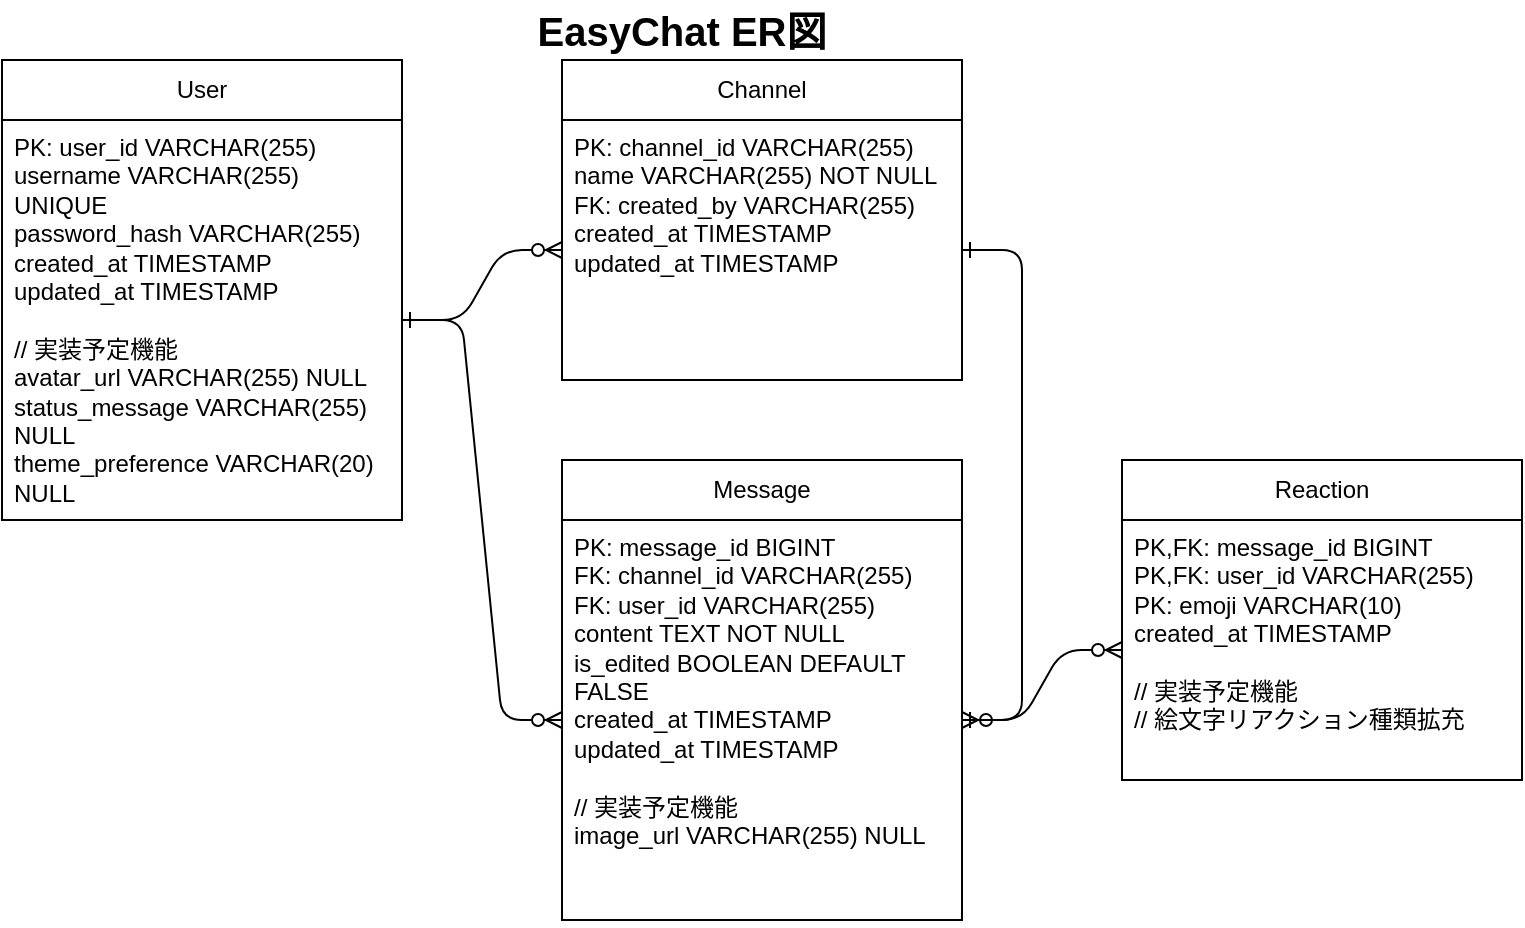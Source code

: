 <mxfile>
    <diagram id="chat-app-er" name="Chat App ER Diagram">
        <mxGraphModel dx="1226" dy="816" grid="1" gridSize="10" guides="1" tooltips="1" connect="1" arrows="1" fold="1" page="1" pageScale="1" pageWidth="827" pageHeight="1169" math="0" shadow="0">
            <root>
                <mxCell id="0"/>
                <mxCell id="1" parent="0"/>
                <mxCell id="user-table" value="User" style="swimlane;fontStyle=0;childLayout=stackLayout;horizontal=1;startSize=30;horizontalStack=0;resizeParent=1;resizeParentMax=0;resizeLast=0;collapsible=1;marginBottom=0;whiteSpace=wrap;html=1;" parent="1" vertex="1">
                    <mxGeometry x="40" y="40" width="200" height="230" as="geometry"/>
                </mxCell>
                <mxCell id="user-fields" value="PK: user_id VARCHAR(255)&#xa;username VARCHAR(255) UNIQUE&#xa;password_hash VARCHAR(255)&#xa;created_at TIMESTAMP&#xa;updated_at TIMESTAMP&#xa;&#xa;// 実装予定機能&#xa;avatar_url VARCHAR(255) NULL&#xa;status_message VARCHAR(255) NULL&#xa;theme_preference VARCHAR(20) NULL" style="text;strokeColor=none;fillColor=none;align=left;verticalAlign=top;spacingLeft=4;spacingRight=4;overflow=hidden;points=[[0,0.5],[1,0.5]];portConstraint=eastwest;rotatable=0;whiteSpace=wrap;html=1;" parent="user-table" vertex="1">
                    <mxGeometry y="30" width="200" height="200" as="geometry"/>
                </mxCell>
                <mxCell id="channel-table" value="Channel" style="swimlane;fontStyle=0;childLayout=stackLayout;horizontal=1;startSize=30;horizontalStack=0;resizeParent=1;resizeParentMax=0;resizeLast=0;collapsible=1;marginBottom=0;whiteSpace=wrap;html=1;" parent="1" vertex="1">
                    <mxGeometry x="320" y="40" width="200" height="160" as="geometry"/>
                </mxCell>
                <mxCell id="channel-fields" value="PK: channel_id VARCHAR(255)&#xa;name VARCHAR(255) NOT NULL&#xa;FK: created_by VARCHAR(255)&#xa;created_at TIMESTAMP&#xa;updated_at TIMESTAMP" style="text;strokeColor=none;fillColor=none;align=left;verticalAlign=top;spacingLeft=4;spacingRight=4;overflow=hidden;points=[[0,0.5],[1,0.5]];portConstraint=eastwest;rotatable=0;whiteSpace=wrap;html=1;" parent="channel-table" vertex="1">
                    <mxGeometry y="30" width="200" height="130" as="geometry"/>
                </mxCell>
                <mxCell id="message-table" value="Message" style="swimlane;fontStyle=0;childLayout=stackLayout;horizontal=1;startSize=30;horizontalStack=0;resizeParent=1;resizeParentMax=0;resizeLast=0;collapsible=1;marginBottom=0;whiteSpace=wrap;html=1;" parent="1" vertex="1">
                    <mxGeometry x="320" y="240" width="200" height="230" as="geometry"/>
                </mxCell>
                <mxCell id="message-fields" value="PK: message_id BIGINT&#xa;FK: channel_id VARCHAR(255)&#xa;FK: user_id VARCHAR(255)&#xa;content TEXT NOT NULL&#xa;is_edited BOOLEAN DEFAULT FALSE&#xa;created_at TIMESTAMP&#xa;updated_at TIMESTAMP&#xa;&#xa;// 実装予定機能&#xa;image_url VARCHAR(255) NULL" style="text;strokeColor=none;fillColor=none;align=left;verticalAlign=top;spacingLeft=4;spacingRight=4;overflow=hidden;points=[[0,0.5],[1,0.5]];portConstraint=eastwest;rotatable=0;whiteSpace=wrap;html=1;" parent="message-table" vertex="1">
                    <mxGeometry y="30" width="200" height="200" as="geometry"/>
                </mxCell>
                <mxCell id="reaction-table" value="Reaction" style="swimlane;fontStyle=0;childLayout=stackLayout;horizontal=1;startSize=30;horizontalStack=0;resizeParent=1;resizeParentMax=0;resizeLast=0;collapsible=1;marginBottom=0;whiteSpace=wrap;html=1;" parent="1" vertex="1">
                    <mxGeometry x="600" y="240" width="200" height="160" as="geometry"/>
                </mxCell>
                <mxCell id="reaction-fields" value="PK,FK: message_id BIGINT&#xa;PK,FK: user_id VARCHAR(255)&#xa;PK: emoji VARCHAR(10)&#xa;created_at TIMESTAMP&#xa;&#xa;// 実装予定機能&#xa;// 絵文字リアクション種類拡充" style="text;strokeColor=none;fillColor=none;align=left;verticalAlign=top;spacingLeft=4;spacingRight=4;overflow=hidden;points=[[0,0.5],[1,0.5]];portConstraint=eastwest;rotatable=0;whiteSpace=wrap;html=1;" parent="reaction-table" vertex="1">
                    <mxGeometry y="30" width="200" height="130" as="geometry"/>
                </mxCell>
                <mxCell id="user-channel-rel" value="" style="edgeStyle=entityRelationEdgeStyle;fontSize=12;html=1;endArrow=ERzeroToMany;endFill=1;startArrow=ERone;startFill=0;" parent="1" source="user-fields" target="channel-fields" edge="1">
                    <mxGeometry width="100" height="100" relative="1" as="geometry"/>
                </mxCell>
                <mxCell id="channel-message-rel" value="" style="edgeStyle=entityRelationEdgeStyle;fontSize=12;html=1;endArrow=ERzeroToMany;endFill=1;startArrow=ERone;startFill=0;" parent="1" source="channel-fields" target="message-fields" edge="1">
                    <mxGeometry width="100" height="100" relative="1" as="geometry"/>
                </mxCell>
                <mxCell id="user-message-rel" value="" style="edgeStyle=entityRelationEdgeStyle;fontSize=12;html=1;endArrow=ERzeroToMany;endFill=1;startArrow=ERone;startFill=0;" parent="1" source="user-fields" target="message-fields" edge="1">
                    <mxGeometry width="100" height="100" relative="1" as="geometry"/>
                </mxCell>
                <mxCell id="message-reaction-rel" value="" style="edgeStyle=entityRelationEdgeStyle;fontSize=12;html=1;endArrow=ERzeroToMany;endFill=1;startArrow=ERone;startFill=0;" parent="1" source="message-fields" target="reaction-fields" edge="1">
                    <mxGeometry width="100" height="100" relative="1" as="geometry"/>
                </mxCell>
                <mxCell id="title" value="EasyChat ER図" style="text;html=1;strokeColor=none;fillColor=none;align=center;verticalAlign=middle;whiteSpace=wrap;rounded=0;fontSize=20;fontStyle=1" vertex="1" parent="1">
                    <mxGeometry x="215" y="10" width="330" height="30" as="geometry"/>
                </mxCell>
            </root>
        </mxGraphModel>
    </diagram>
</mxfile>